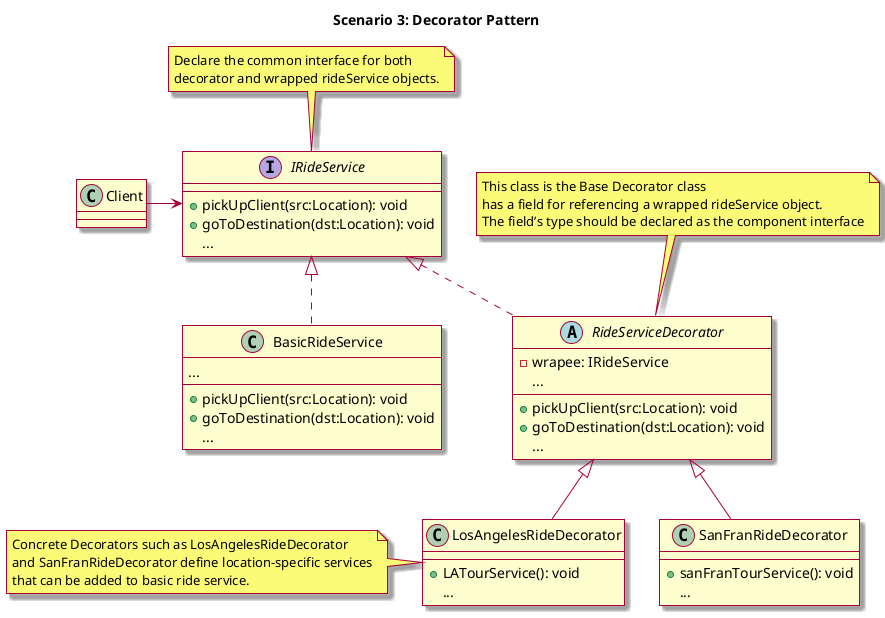 @startuml Prototype Pattern

skin rose
'--- Declaration---
title Scenario 3: Decorator Pattern
'skinparam classAttributeIconSize 0

class Client {
}

interface IRideService {
    + pickUpClient(src:Location): void
    + goToDestination(dst:Location): void
    {method} ...
}

class BasicRideService {
    + pickUpClient(src:Location): void
    + goToDestination(dst:Location): void
    {field} ...
    {method} ...
}

Abstract class RideServiceDecorator {
    - wrapee: IRideService
    {field} ...
    + pickUpClient(src:Location): void
    + goToDestination(dst:Location): void
    {method} ...
}

class SanFranRideDecorator {
    + sanFranTourService(): void
    {method} ...
}

class LosAngelesRideDecorator {
    + LATourService(): void
    {method} ...
}

' --- Note ---

note top of IRideService
    Declare the common interface for both 
    decorator and wrapped rideService objects.
end note

note top of RideServiceDecorator
    This class is the Base Decorator class 
    has a field for referencing a wrapped rideService object. 
    The field’s type should be declared as the component interface
end note

note left of LosAngelesRideDecorator
    Concrete Decorators such as LosAngelesRideDecorator
    and SanFranRideDecorator define location-specific services
    that can be added to basic ride service.
end note


' ---Relationship ---

Client -right-> IRideService
BasicRideService .up.|> IRideService
RideServiceDecorator .up.|> IRideService
SanFranRideDecorator -up-|> RideServiceDecorator
LosAngelesRideDecorator -up-|> RideServiceDecorator

@enduml